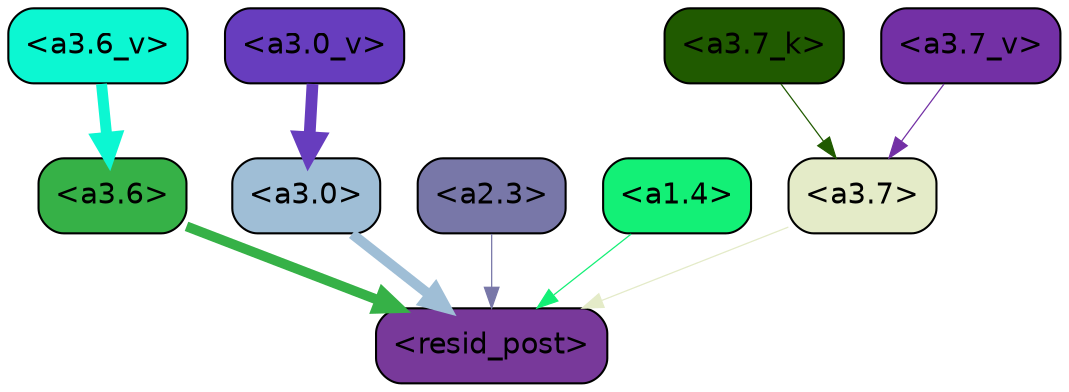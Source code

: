 strict digraph "" {
	graph [bgcolor=transparent,
		layout=dot,
		overlap=false,
		splines=true
	];
	"<a3.7>"	[color=black,
		fillcolor="#e4ebc8",
		fontname=Helvetica,
		shape=box,
		style="filled, rounded"];
	"<resid_post>"	[color=black,
		fillcolor="#78399a",
		fontname=Helvetica,
		shape=box,
		style="filled, rounded"];
	"<a3.7>" -> "<resid_post>"	[color="#e4ebc8",
		penwidth=0.6];
	"<a3.6>"	[color=black,
		fillcolor="#36b147",
		fontname=Helvetica,
		shape=box,
		style="filled, rounded"];
	"<a3.6>" -> "<resid_post>"	[color="#36b147",
		penwidth=4.751612067222595];
	"<a3.0>"	[color=black,
		fillcolor="#9fbed6",
		fontname=Helvetica,
		shape=box,
		style="filled, rounded"];
	"<a3.0>" -> "<resid_post>"	[color="#9fbed6",
		penwidth=4.884142994880676];
	"<a2.3>"	[color=black,
		fillcolor="#7877a8",
		fontname=Helvetica,
		shape=box,
		style="filled, rounded"];
	"<a2.3>" -> "<resid_post>"	[color="#7877a8",
		penwidth=0.6];
	"<a1.4>"	[color=black,
		fillcolor="#13f076",
		fontname=Helvetica,
		shape=box,
		style="filled, rounded"];
	"<a1.4>" -> "<resid_post>"	[color="#13f076",
		penwidth=0.6];
	"<a3.7_k>"	[color=black,
		fillcolor="#205a00",
		fontname=Helvetica,
		shape=box,
		style="filled, rounded"];
	"<a3.7_k>" -> "<a3.7>"	[color="#205a00",
		penwidth=0.6];
	"<a3.7_v>"	[color=black,
		fillcolor="#7330a5",
		fontname=Helvetica,
		shape=box,
		style="filled, rounded"];
	"<a3.7_v>" -> "<a3.7>"	[color="#7330a5",
		penwidth=0.6];
	"<a3.6_v>"	[color=black,
		fillcolor="#0cf7d2",
		fontname=Helvetica,
		shape=box,
		style="filled, rounded"];
	"<a3.6_v>" -> "<a3.6>"	[color="#0cf7d2",
		penwidth=5.2550448179244995];
	"<a3.0_v>"	[color=black,
		fillcolor="#673dbe",
		fontname=Helvetica,
		shape=box,
		style="filled, rounded"];
	"<a3.0_v>" -> "<a3.0>"	[color="#673dbe",
		penwidth=5.652270674705505];
}
